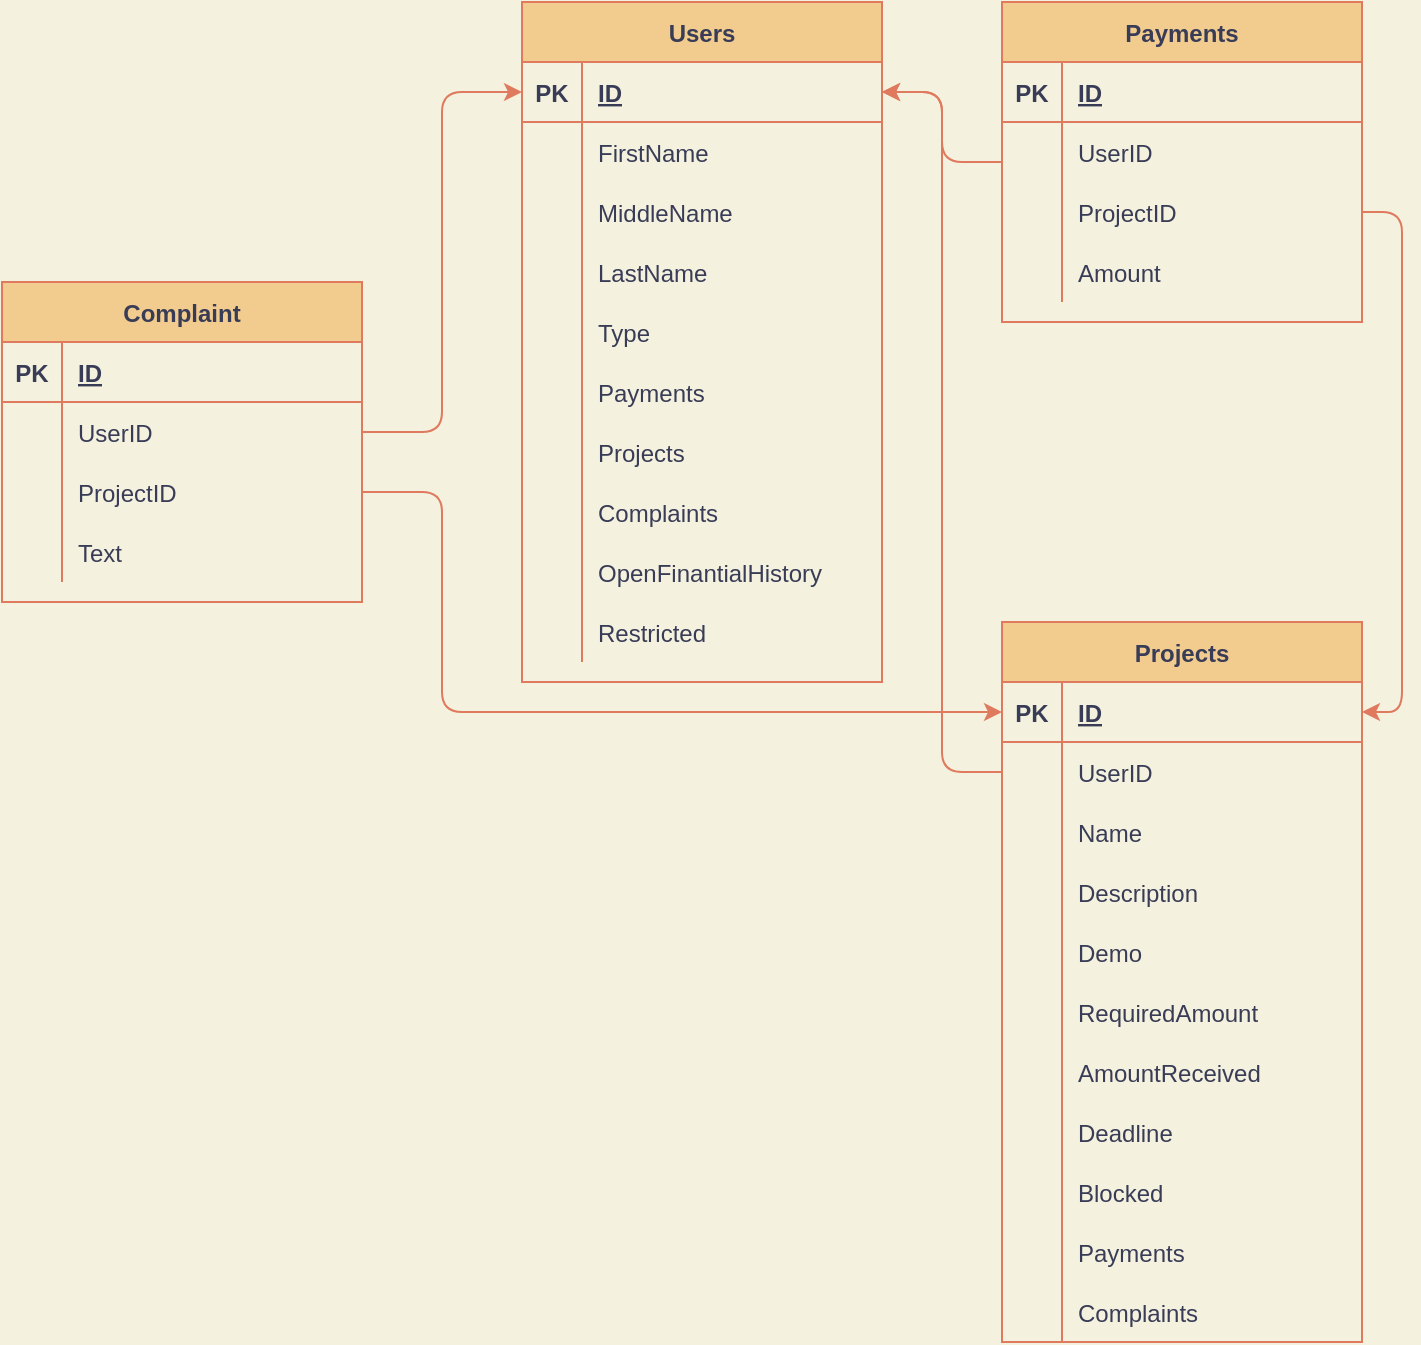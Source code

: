 <mxfile version="15.4.0" type="device"><diagram id="lL2KecHEoqLXDaEP8oUl" name="Страница 1"><mxGraphModel dx="868" dy="510" grid="1" gridSize="10" guides="1" tooltips="1" connect="1" arrows="1" fold="1" page="1" pageScale="1" pageWidth="1000" pageHeight="800" background="#F4F1DE" math="0" shadow="0"><root><mxCell id="0"/><mxCell id="1" parent="0"/><mxCell id="gk1wdXyeC8ZPCCCsD1zB-1" value="Users" style="shape=table;startSize=30;container=1;collapsible=1;childLayout=tableLayout;fixedRows=1;rowLines=0;fontStyle=1;align=center;resizeLast=1;fillColor=#F2CC8F;strokeColor=#E07A5F;fontColor=#393C56;" parent="1" vertex="1"><mxGeometry x="290" y="10" width="180" height="340" as="geometry"/></mxCell><mxCell id="gk1wdXyeC8ZPCCCsD1zB-2" value="" style="shape=partialRectangle;collapsible=0;dropTarget=0;pointerEvents=0;fillColor=none;top=0;left=0;bottom=1;right=0;points=[[0,0.5],[1,0.5]];portConstraint=eastwest;strokeColor=#E07A5F;fontColor=#393C56;" parent="gk1wdXyeC8ZPCCCsD1zB-1" vertex="1"><mxGeometry y="30" width="180" height="30" as="geometry"/></mxCell><mxCell id="gk1wdXyeC8ZPCCCsD1zB-3" value="PK" style="shape=partialRectangle;connectable=0;fillColor=none;top=0;left=0;bottom=0;right=0;fontStyle=1;overflow=hidden;strokeColor=#E07A5F;fontColor=#393C56;" parent="gk1wdXyeC8ZPCCCsD1zB-2" vertex="1"><mxGeometry width="30" height="30" as="geometry"><mxRectangle width="30" height="30" as="alternateBounds"/></mxGeometry></mxCell><mxCell id="gk1wdXyeC8ZPCCCsD1zB-4" value="ID" style="shape=partialRectangle;connectable=0;fillColor=none;top=0;left=0;bottom=0;right=0;align=left;spacingLeft=6;fontStyle=5;overflow=hidden;strokeColor=#E07A5F;fontColor=#393C56;" parent="gk1wdXyeC8ZPCCCsD1zB-2" vertex="1"><mxGeometry x="30" width="150" height="30" as="geometry"><mxRectangle width="150" height="30" as="alternateBounds"/></mxGeometry></mxCell><mxCell id="gk1wdXyeC8ZPCCCsD1zB-5" value="" style="shape=partialRectangle;collapsible=0;dropTarget=0;pointerEvents=0;fillColor=none;top=0;left=0;bottom=0;right=0;points=[[0,0.5],[1,0.5]];portConstraint=eastwest;strokeColor=#E07A5F;fontColor=#393C56;" parent="gk1wdXyeC8ZPCCCsD1zB-1" vertex="1"><mxGeometry y="60" width="180" height="30" as="geometry"/></mxCell><mxCell id="gk1wdXyeC8ZPCCCsD1zB-6" value="" style="shape=partialRectangle;connectable=0;fillColor=none;top=0;left=0;bottom=0;right=0;editable=1;overflow=hidden;strokeColor=#E07A5F;fontColor=#393C56;" parent="gk1wdXyeC8ZPCCCsD1zB-5" vertex="1"><mxGeometry width="30" height="30" as="geometry"><mxRectangle width="30" height="30" as="alternateBounds"/></mxGeometry></mxCell><mxCell id="gk1wdXyeC8ZPCCCsD1zB-7" value="FirstName" style="shape=partialRectangle;connectable=0;fillColor=none;top=0;left=0;bottom=0;right=0;align=left;spacingLeft=6;overflow=hidden;strokeColor=#E07A5F;fontColor=#393C56;" parent="gk1wdXyeC8ZPCCCsD1zB-5" vertex="1"><mxGeometry x="30" width="150" height="30" as="geometry"><mxRectangle width="150" height="30" as="alternateBounds"/></mxGeometry></mxCell><mxCell id="gk1wdXyeC8ZPCCCsD1zB-8" value="" style="shape=partialRectangle;collapsible=0;dropTarget=0;pointerEvents=0;fillColor=none;top=0;left=0;bottom=0;right=0;points=[[0,0.5],[1,0.5]];portConstraint=eastwest;strokeColor=#E07A5F;fontColor=#393C56;" parent="gk1wdXyeC8ZPCCCsD1zB-1" vertex="1"><mxGeometry y="90" width="180" height="30" as="geometry"/></mxCell><mxCell id="gk1wdXyeC8ZPCCCsD1zB-9" value="" style="shape=partialRectangle;connectable=0;fillColor=none;top=0;left=0;bottom=0;right=0;editable=1;overflow=hidden;strokeColor=#E07A5F;fontColor=#393C56;" parent="gk1wdXyeC8ZPCCCsD1zB-8" vertex="1"><mxGeometry width="30" height="30" as="geometry"><mxRectangle width="30" height="30" as="alternateBounds"/></mxGeometry></mxCell><mxCell id="gk1wdXyeC8ZPCCCsD1zB-10" value="MiddleName" style="shape=partialRectangle;connectable=0;fillColor=none;top=0;left=0;bottom=0;right=0;align=left;spacingLeft=6;overflow=hidden;strokeColor=#E07A5F;fontColor=#393C56;" parent="gk1wdXyeC8ZPCCCsD1zB-8" vertex="1"><mxGeometry x="30" width="150" height="30" as="geometry"><mxRectangle width="150" height="30" as="alternateBounds"/></mxGeometry></mxCell><mxCell id="gk1wdXyeC8ZPCCCsD1zB-11" value="" style="shape=partialRectangle;collapsible=0;dropTarget=0;pointerEvents=0;fillColor=none;top=0;left=0;bottom=0;right=0;points=[[0,0.5],[1,0.5]];portConstraint=eastwest;strokeColor=#E07A5F;fontColor=#393C56;" parent="gk1wdXyeC8ZPCCCsD1zB-1" vertex="1"><mxGeometry y="120" width="180" height="30" as="geometry"/></mxCell><mxCell id="gk1wdXyeC8ZPCCCsD1zB-12" value="" style="shape=partialRectangle;connectable=0;fillColor=none;top=0;left=0;bottom=0;right=0;editable=1;overflow=hidden;strokeColor=#E07A5F;fontColor=#393C56;" parent="gk1wdXyeC8ZPCCCsD1zB-11" vertex="1"><mxGeometry width="30" height="30" as="geometry"><mxRectangle width="30" height="30" as="alternateBounds"/></mxGeometry></mxCell><mxCell id="gk1wdXyeC8ZPCCCsD1zB-13" value="LastName" style="shape=partialRectangle;connectable=0;fillColor=none;top=0;left=0;bottom=0;right=0;align=left;spacingLeft=6;overflow=hidden;strokeColor=#E07A5F;fontColor=#393C56;" parent="gk1wdXyeC8ZPCCCsD1zB-11" vertex="1"><mxGeometry x="30" width="150" height="30" as="geometry"><mxRectangle width="150" height="30" as="alternateBounds"/></mxGeometry></mxCell><mxCell id="gk1wdXyeC8ZPCCCsD1zB-17" value="" style="shape=partialRectangle;collapsible=0;dropTarget=0;pointerEvents=0;fillColor=none;top=0;left=0;bottom=0;right=0;points=[[0,0.5],[1,0.5]];portConstraint=eastwest;strokeColor=#E07A5F;fontColor=#393C56;" parent="gk1wdXyeC8ZPCCCsD1zB-1" vertex="1"><mxGeometry y="150" width="180" height="30" as="geometry"/></mxCell><mxCell id="gk1wdXyeC8ZPCCCsD1zB-18" value="" style="shape=partialRectangle;connectable=0;fillColor=none;top=0;left=0;bottom=0;right=0;editable=1;overflow=hidden;strokeColor=#E07A5F;fontColor=#393C56;" parent="gk1wdXyeC8ZPCCCsD1zB-17" vertex="1"><mxGeometry width="30" height="30" as="geometry"><mxRectangle width="30" height="30" as="alternateBounds"/></mxGeometry></mxCell><mxCell id="gk1wdXyeC8ZPCCCsD1zB-19" value="Type" style="shape=partialRectangle;connectable=0;fillColor=none;top=0;left=0;bottom=0;right=0;align=left;spacingLeft=6;overflow=hidden;strokeColor=#E07A5F;fontColor=#393C56;" parent="gk1wdXyeC8ZPCCCsD1zB-17" vertex="1"><mxGeometry x="30" width="150" height="30" as="geometry"><mxRectangle width="150" height="30" as="alternateBounds"/></mxGeometry></mxCell><mxCell id="gk1wdXyeC8ZPCCCsD1zB-20" value="" style="shape=partialRectangle;collapsible=0;dropTarget=0;pointerEvents=0;fillColor=none;top=0;left=0;bottom=0;right=0;points=[[0,0.5],[1,0.5]];portConstraint=eastwest;strokeColor=#E07A5F;fontColor=#393C56;" parent="gk1wdXyeC8ZPCCCsD1zB-1" vertex="1"><mxGeometry y="180" width="180" height="30" as="geometry"/></mxCell><mxCell id="gk1wdXyeC8ZPCCCsD1zB-21" value="" style="shape=partialRectangle;connectable=0;fillColor=none;top=0;left=0;bottom=0;right=0;editable=1;overflow=hidden;strokeColor=#E07A5F;fontColor=#393C56;" parent="gk1wdXyeC8ZPCCCsD1zB-20" vertex="1"><mxGeometry width="30" height="30" as="geometry"><mxRectangle width="30" height="30" as="alternateBounds"/></mxGeometry></mxCell><mxCell id="gk1wdXyeC8ZPCCCsD1zB-22" value="Payments" style="shape=partialRectangle;connectable=0;fillColor=none;top=0;left=0;bottom=0;right=0;align=left;spacingLeft=6;overflow=hidden;strokeColor=#E07A5F;fontColor=#393C56;" parent="gk1wdXyeC8ZPCCCsD1zB-20" vertex="1"><mxGeometry x="30" width="150" height="30" as="geometry"><mxRectangle width="150" height="30" as="alternateBounds"/></mxGeometry></mxCell><mxCell id="gk1wdXyeC8ZPCCCsD1zB-23" value="" style="shape=partialRectangle;collapsible=0;dropTarget=0;pointerEvents=0;fillColor=none;top=0;left=0;bottom=0;right=0;points=[[0,0.5],[1,0.5]];portConstraint=eastwest;strokeColor=#E07A5F;fontColor=#393C56;" parent="gk1wdXyeC8ZPCCCsD1zB-1" vertex="1"><mxGeometry y="210" width="180" height="30" as="geometry"/></mxCell><mxCell id="gk1wdXyeC8ZPCCCsD1zB-24" value="" style="shape=partialRectangle;connectable=0;fillColor=none;top=0;left=0;bottom=0;right=0;editable=1;overflow=hidden;strokeColor=#E07A5F;fontColor=#393C56;" parent="gk1wdXyeC8ZPCCCsD1zB-23" vertex="1"><mxGeometry width="30" height="30" as="geometry"><mxRectangle width="30" height="30" as="alternateBounds"/></mxGeometry></mxCell><mxCell id="gk1wdXyeC8ZPCCCsD1zB-25" value="Projects" style="shape=partialRectangle;connectable=0;fillColor=none;top=0;left=0;bottom=0;right=0;align=left;spacingLeft=6;overflow=hidden;strokeColor=#E07A5F;fontColor=#393C56;" parent="gk1wdXyeC8ZPCCCsD1zB-23" vertex="1"><mxGeometry x="30" width="150" height="30" as="geometry"><mxRectangle width="150" height="30" as="alternateBounds"/></mxGeometry></mxCell><mxCell id="OUejm_RmadkvLGZbNN4_-1" value="" style="shape=partialRectangle;collapsible=0;dropTarget=0;pointerEvents=0;fillColor=none;top=0;left=0;bottom=0;right=0;points=[[0,0.5],[1,0.5]];portConstraint=eastwest;strokeColor=#E07A5F;fontColor=#393C56;" vertex="1" parent="gk1wdXyeC8ZPCCCsD1zB-1"><mxGeometry y="240" width="180" height="30" as="geometry"/></mxCell><mxCell id="OUejm_RmadkvLGZbNN4_-2" value="" style="shape=partialRectangle;connectable=0;fillColor=none;top=0;left=0;bottom=0;right=0;editable=1;overflow=hidden;strokeColor=#E07A5F;fontColor=#393C56;" vertex="1" parent="OUejm_RmadkvLGZbNN4_-1"><mxGeometry width="30" height="30" as="geometry"><mxRectangle width="30" height="30" as="alternateBounds"/></mxGeometry></mxCell><mxCell id="OUejm_RmadkvLGZbNN4_-3" value="Complaints" style="shape=partialRectangle;connectable=0;fillColor=none;top=0;left=0;bottom=0;right=0;align=left;spacingLeft=6;overflow=hidden;strokeColor=#E07A5F;fontColor=#393C56;" vertex="1" parent="OUejm_RmadkvLGZbNN4_-1"><mxGeometry x="30" width="150" height="30" as="geometry"><mxRectangle width="150" height="30" as="alternateBounds"/></mxGeometry></mxCell><mxCell id="gk1wdXyeC8ZPCCCsD1zB-26" value="" style="shape=partialRectangle;collapsible=0;dropTarget=0;pointerEvents=0;fillColor=none;top=0;left=0;bottom=0;right=0;points=[[0,0.5],[1,0.5]];portConstraint=eastwest;strokeColor=#E07A5F;fontColor=#393C56;" parent="gk1wdXyeC8ZPCCCsD1zB-1" vertex="1"><mxGeometry y="270" width="180" height="30" as="geometry"/></mxCell><mxCell id="gk1wdXyeC8ZPCCCsD1zB-27" value="" style="shape=partialRectangle;connectable=0;fillColor=none;top=0;left=0;bottom=0;right=0;editable=1;overflow=hidden;strokeColor=#E07A5F;fontColor=#393C56;" parent="gk1wdXyeC8ZPCCCsD1zB-26" vertex="1"><mxGeometry width="30" height="30" as="geometry"><mxRectangle width="30" height="30" as="alternateBounds"/></mxGeometry></mxCell><mxCell id="gk1wdXyeC8ZPCCCsD1zB-28" value="OpenFinantialHistory" style="shape=partialRectangle;connectable=0;fillColor=none;top=0;left=0;bottom=0;right=0;align=left;spacingLeft=6;overflow=hidden;strokeColor=#E07A5F;fontColor=#393C56;" parent="gk1wdXyeC8ZPCCCsD1zB-26" vertex="1"><mxGeometry x="30" width="150" height="30" as="geometry"><mxRectangle width="150" height="30" as="alternateBounds"/></mxGeometry></mxCell><mxCell id="gk1wdXyeC8ZPCCCsD1zB-134" value="" style="shape=partialRectangle;collapsible=0;dropTarget=0;pointerEvents=0;fillColor=none;top=0;left=0;bottom=0;right=0;points=[[0,0.5],[1,0.5]];portConstraint=eastwest;strokeColor=#E07A5F;fontColor=#393C56;" parent="gk1wdXyeC8ZPCCCsD1zB-1" vertex="1"><mxGeometry y="300" width="180" height="30" as="geometry"/></mxCell><mxCell id="gk1wdXyeC8ZPCCCsD1zB-135" value="" style="shape=partialRectangle;connectable=0;fillColor=none;top=0;left=0;bottom=0;right=0;editable=1;overflow=hidden;strokeColor=#E07A5F;fontColor=#393C56;" parent="gk1wdXyeC8ZPCCCsD1zB-134" vertex="1"><mxGeometry width="30" height="30" as="geometry"><mxRectangle width="30" height="30" as="alternateBounds"/></mxGeometry></mxCell><mxCell id="gk1wdXyeC8ZPCCCsD1zB-136" value="Restricted" style="shape=partialRectangle;connectable=0;fillColor=none;top=0;left=0;bottom=0;right=0;align=left;spacingLeft=6;overflow=hidden;strokeColor=#E07A5F;fontColor=#393C56;" parent="gk1wdXyeC8ZPCCCsD1zB-134" vertex="1"><mxGeometry x="30" width="150" height="30" as="geometry"><mxRectangle width="150" height="30" as="alternateBounds"/></mxGeometry></mxCell><mxCell id="gk1wdXyeC8ZPCCCsD1zB-164" style="edgeStyle=orthogonalEdgeStyle;curved=0;rounded=1;sketch=0;orthogonalLoop=1;jettySize=auto;html=1;entryX=1;entryY=0.5;entryDx=0;entryDy=0;fontColor=#393C56;strokeColor=#E07A5F;labelBackgroundColor=#F4F1DE;" parent="1" source="gk1wdXyeC8ZPCCCsD1zB-29" target="gk1wdXyeC8ZPCCCsD1zB-2" edge="1"><mxGeometry relative="1" as="geometry"/></mxCell><mxCell id="gk1wdXyeC8ZPCCCsD1zB-29" value="Payments" style="shape=table;startSize=30;container=1;collapsible=1;childLayout=tableLayout;fixedRows=1;rowLines=0;fontStyle=1;align=center;resizeLast=1;fillColor=#F2CC8F;strokeColor=#E07A5F;fontColor=#393C56;" parent="1" vertex="1"><mxGeometry x="530" y="10" width="180" height="160" as="geometry"/></mxCell><mxCell id="gk1wdXyeC8ZPCCCsD1zB-30" value="" style="shape=partialRectangle;collapsible=0;dropTarget=0;pointerEvents=0;fillColor=none;top=0;left=0;bottom=1;right=0;points=[[0,0.5],[1,0.5]];portConstraint=eastwest;strokeColor=#E07A5F;fontColor=#393C56;" parent="gk1wdXyeC8ZPCCCsD1zB-29" vertex="1"><mxGeometry y="30" width="180" height="30" as="geometry"/></mxCell><mxCell id="gk1wdXyeC8ZPCCCsD1zB-31" value="PK" style="shape=partialRectangle;connectable=0;fillColor=none;top=0;left=0;bottom=0;right=0;fontStyle=1;overflow=hidden;strokeColor=#E07A5F;fontColor=#393C56;" parent="gk1wdXyeC8ZPCCCsD1zB-30" vertex="1"><mxGeometry width="30" height="30" as="geometry"><mxRectangle width="30" height="30" as="alternateBounds"/></mxGeometry></mxCell><mxCell id="gk1wdXyeC8ZPCCCsD1zB-32" value="ID" style="shape=partialRectangle;connectable=0;fillColor=none;top=0;left=0;bottom=0;right=0;align=left;spacingLeft=6;fontStyle=5;overflow=hidden;strokeColor=#E07A5F;fontColor=#393C56;" parent="gk1wdXyeC8ZPCCCsD1zB-30" vertex="1"><mxGeometry x="30" width="150" height="30" as="geometry"><mxRectangle width="150" height="30" as="alternateBounds"/></mxGeometry></mxCell><mxCell id="gk1wdXyeC8ZPCCCsD1zB-33" value="" style="shape=partialRectangle;collapsible=0;dropTarget=0;pointerEvents=0;fillColor=none;top=0;left=0;bottom=0;right=0;points=[[0,0.5],[1,0.5]];portConstraint=eastwest;strokeColor=#E07A5F;fontColor=#393C56;" parent="gk1wdXyeC8ZPCCCsD1zB-29" vertex="1"><mxGeometry y="60" width="180" height="30" as="geometry"/></mxCell><mxCell id="gk1wdXyeC8ZPCCCsD1zB-34" value="" style="shape=partialRectangle;connectable=0;fillColor=none;top=0;left=0;bottom=0;right=0;editable=1;overflow=hidden;strokeColor=#E07A5F;fontColor=#393C56;" parent="gk1wdXyeC8ZPCCCsD1zB-33" vertex="1"><mxGeometry width="30" height="30" as="geometry"><mxRectangle width="30" height="30" as="alternateBounds"/></mxGeometry></mxCell><mxCell id="gk1wdXyeC8ZPCCCsD1zB-35" value="UserID" style="shape=partialRectangle;connectable=0;fillColor=none;top=0;left=0;bottom=0;right=0;align=left;spacingLeft=6;overflow=hidden;strokeColor=#E07A5F;fontColor=#393C56;" parent="gk1wdXyeC8ZPCCCsD1zB-33" vertex="1"><mxGeometry x="30" width="150" height="30" as="geometry"><mxRectangle width="150" height="30" as="alternateBounds"/></mxGeometry></mxCell><mxCell id="gk1wdXyeC8ZPCCCsD1zB-36" value="" style="shape=partialRectangle;collapsible=0;dropTarget=0;pointerEvents=0;fillColor=none;top=0;left=0;bottom=0;right=0;points=[[0,0.5],[1,0.5]];portConstraint=eastwest;strokeColor=#E07A5F;fontColor=#393C56;" parent="gk1wdXyeC8ZPCCCsD1zB-29" vertex="1"><mxGeometry y="90" width="180" height="30" as="geometry"/></mxCell><mxCell id="gk1wdXyeC8ZPCCCsD1zB-37" value="" style="shape=partialRectangle;connectable=0;fillColor=none;top=0;left=0;bottom=0;right=0;editable=1;overflow=hidden;strokeColor=#E07A5F;fontColor=#393C56;" parent="gk1wdXyeC8ZPCCCsD1zB-36" vertex="1"><mxGeometry width="30" height="30" as="geometry"><mxRectangle width="30" height="30" as="alternateBounds"/></mxGeometry></mxCell><mxCell id="gk1wdXyeC8ZPCCCsD1zB-38" value="ProjectID" style="shape=partialRectangle;connectable=0;fillColor=none;top=0;left=0;bottom=0;right=0;align=left;spacingLeft=6;overflow=hidden;strokeColor=#E07A5F;fontColor=#393C56;" parent="gk1wdXyeC8ZPCCCsD1zB-36" vertex="1"><mxGeometry x="30" width="150" height="30" as="geometry"><mxRectangle width="150" height="30" as="alternateBounds"/></mxGeometry></mxCell><mxCell id="gk1wdXyeC8ZPCCCsD1zB-39" value="" style="shape=partialRectangle;collapsible=0;dropTarget=0;pointerEvents=0;fillColor=none;top=0;left=0;bottom=0;right=0;points=[[0,0.5],[1,0.5]];portConstraint=eastwest;strokeColor=#E07A5F;fontColor=#393C56;" parent="gk1wdXyeC8ZPCCCsD1zB-29" vertex="1"><mxGeometry y="120" width="180" height="30" as="geometry"/></mxCell><mxCell id="gk1wdXyeC8ZPCCCsD1zB-40" value="" style="shape=partialRectangle;connectable=0;fillColor=none;top=0;left=0;bottom=0;right=0;editable=1;overflow=hidden;strokeColor=#E07A5F;fontColor=#393C56;" parent="gk1wdXyeC8ZPCCCsD1zB-39" vertex="1"><mxGeometry width="30" height="30" as="geometry"><mxRectangle width="30" height="30" as="alternateBounds"/></mxGeometry></mxCell><mxCell id="gk1wdXyeC8ZPCCCsD1zB-41" value="Amount" style="shape=partialRectangle;connectable=0;fillColor=none;top=0;left=0;bottom=0;right=0;align=left;spacingLeft=6;overflow=hidden;strokeColor=#E07A5F;fontColor=#393C56;" parent="gk1wdXyeC8ZPCCCsD1zB-39" vertex="1"><mxGeometry x="30" width="150" height="30" as="geometry"><mxRectangle width="150" height="30" as="alternateBounds"/></mxGeometry></mxCell><mxCell id="gk1wdXyeC8ZPCCCsD1zB-44" value="Projects" style="shape=table;startSize=30;container=1;collapsible=1;childLayout=tableLayout;fixedRows=1;rowLines=0;fontStyle=1;align=center;resizeLast=1;fillColor=#F2CC8F;strokeColor=#E07A5F;fontColor=#393C56;" parent="1" vertex="1"><mxGeometry x="530" y="320" width="180" height="360" as="geometry"/></mxCell><mxCell id="gk1wdXyeC8ZPCCCsD1zB-45" value="" style="shape=partialRectangle;collapsible=0;dropTarget=0;pointerEvents=0;fillColor=none;top=0;left=0;bottom=1;right=0;points=[[0,0.5],[1,0.5]];portConstraint=eastwest;strokeColor=#E07A5F;fontColor=#393C56;" parent="gk1wdXyeC8ZPCCCsD1zB-44" vertex="1"><mxGeometry y="30" width="180" height="30" as="geometry"/></mxCell><mxCell id="gk1wdXyeC8ZPCCCsD1zB-46" value="PK" style="shape=partialRectangle;connectable=0;fillColor=none;top=0;left=0;bottom=0;right=0;fontStyle=1;overflow=hidden;strokeColor=#E07A5F;fontColor=#393C56;" parent="gk1wdXyeC8ZPCCCsD1zB-45" vertex="1"><mxGeometry width="30" height="30" as="geometry"><mxRectangle width="30" height="30" as="alternateBounds"/></mxGeometry></mxCell><mxCell id="gk1wdXyeC8ZPCCCsD1zB-47" value="ID" style="shape=partialRectangle;connectable=0;fillColor=none;top=0;left=0;bottom=0;right=0;align=left;spacingLeft=6;fontStyle=5;overflow=hidden;strokeColor=#E07A5F;fontColor=#393C56;" parent="gk1wdXyeC8ZPCCCsD1zB-45" vertex="1"><mxGeometry x="30" width="150" height="30" as="geometry"><mxRectangle width="150" height="30" as="alternateBounds"/></mxGeometry></mxCell><mxCell id="gk1wdXyeC8ZPCCCsD1zB-105" value="" style="shape=partialRectangle;collapsible=0;dropTarget=0;pointerEvents=0;fillColor=none;top=0;left=0;bottom=0;right=0;points=[[0,0.5],[1,0.5]];portConstraint=eastwest;strokeColor=#E07A5F;fontColor=#393C56;" parent="gk1wdXyeC8ZPCCCsD1zB-44" vertex="1"><mxGeometry y="60" width="180" height="30" as="geometry"/></mxCell><mxCell id="gk1wdXyeC8ZPCCCsD1zB-106" value="" style="shape=partialRectangle;connectable=0;fillColor=none;top=0;left=0;bottom=0;right=0;editable=1;overflow=hidden;strokeColor=#E07A5F;fontColor=#393C56;" parent="gk1wdXyeC8ZPCCCsD1zB-105" vertex="1"><mxGeometry width="30" height="30" as="geometry"><mxRectangle width="30" height="30" as="alternateBounds"/></mxGeometry></mxCell><mxCell id="gk1wdXyeC8ZPCCCsD1zB-107" value="UserID" style="shape=partialRectangle;connectable=0;fillColor=none;top=0;left=0;bottom=0;right=0;align=left;spacingLeft=6;overflow=hidden;strokeColor=#E07A5F;fontColor=#393C56;" parent="gk1wdXyeC8ZPCCCsD1zB-105" vertex="1"><mxGeometry x="30" width="150" height="30" as="geometry"><mxRectangle width="150" height="30" as="alternateBounds"/></mxGeometry></mxCell><mxCell id="gk1wdXyeC8ZPCCCsD1zB-48" value="" style="shape=partialRectangle;collapsible=0;dropTarget=0;pointerEvents=0;fillColor=none;top=0;left=0;bottom=0;right=0;points=[[0,0.5],[1,0.5]];portConstraint=eastwest;strokeColor=#E07A5F;fontColor=#393C56;" parent="gk1wdXyeC8ZPCCCsD1zB-44" vertex="1"><mxGeometry y="90" width="180" height="30" as="geometry"/></mxCell><mxCell id="gk1wdXyeC8ZPCCCsD1zB-49" value="" style="shape=partialRectangle;connectable=0;fillColor=none;top=0;left=0;bottom=0;right=0;editable=1;overflow=hidden;strokeColor=#E07A5F;fontColor=#393C56;" parent="gk1wdXyeC8ZPCCCsD1zB-48" vertex="1"><mxGeometry width="30" height="30" as="geometry"><mxRectangle width="30" height="30" as="alternateBounds"/></mxGeometry></mxCell><mxCell id="gk1wdXyeC8ZPCCCsD1zB-50" value="Name    " style="shape=partialRectangle;connectable=0;fillColor=none;top=0;left=0;bottom=0;right=0;align=left;spacingLeft=6;overflow=hidden;strokeColor=#E07A5F;fontColor=#393C56;" parent="gk1wdXyeC8ZPCCCsD1zB-48" vertex="1"><mxGeometry x="30" width="150" height="30" as="geometry"><mxRectangle width="150" height="30" as="alternateBounds"/></mxGeometry></mxCell><mxCell id="gk1wdXyeC8ZPCCCsD1zB-51" value="" style="shape=partialRectangle;collapsible=0;dropTarget=0;pointerEvents=0;fillColor=none;top=0;left=0;bottom=0;right=0;points=[[0,0.5],[1,0.5]];portConstraint=eastwest;strokeColor=#E07A5F;fontColor=#393C56;" parent="gk1wdXyeC8ZPCCCsD1zB-44" vertex="1"><mxGeometry y="120" width="180" height="30" as="geometry"/></mxCell><mxCell id="gk1wdXyeC8ZPCCCsD1zB-52" value="" style="shape=partialRectangle;connectable=0;fillColor=none;top=0;left=0;bottom=0;right=0;editable=1;overflow=hidden;strokeColor=#E07A5F;fontColor=#393C56;" parent="gk1wdXyeC8ZPCCCsD1zB-51" vertex="1"><mxGeometry width="30" height="30" as="geometry"><mxRectangle width="30" height="30" as="alternateBounds"/></mxGeometry></mxCell><mxCell id="gk1wdXyeC8ZPCCCsD1zB-53" value="Description" style="shape=partialRectangle;connectable=0;fillColor=none;top=0;left=0;bottom=0;right=0;align=left;spacingLeft=6;overflow=hidden;strokeColor=#E07A5F;fontColor=#393C56;" parent="gk1wdXyeC8ZPCCCsD1zB-51" vertex="1"><mxGeometry x="30" width="150" height="30" as="geometry"><mxRectangle width="150" height="30" as="alternateBounds"/></mxGeometry></mxCell><mxCell id="gk1wdXyeC8ZPCCCsD1zB-54" value="" style="shape=partialRectangle;collapsible=0;dropTarget=0;pointerEvents=0;fillColor=none;top=0;left=0;bottom=0;right=0;points=[[0,0.5],[1,0.5]];portConstraint=eastwest;strokeColor=#E07A5F;fontColor=#393C56;" parent="gk1wdXyeC8ZPCCCsD1zB-44" vertex="1"><mxGeometry y="150" width="180" height="30" as="geometry"/></mxCell><mxCell id="gk1wdXyeC8ZPCCCsD1zB-55" value="" style="shape=partialRectangle;connectable=0;fillColor=none;top=0;left=0;bottom=0;right=0;editable=1;overflow=hidden;strokeColor=#E07A5F;fontColor=#393C56;" parent="gk1wdXyeC8ZPCCCsD1zB-54" vertex="1"><mxGeometry width="30" height="30" as="geometry"><mxRectangle width="30" height="30" as="alternateBounds"/></mxGeometry></mxCell><mxCell id="gk1wdXyeC8ZPCCCsD1zB-56" value="Demo" style="shape=partialRectangle;connectable=0;fillColor=none;top=0;left=0;bottom=0;right=0;align=left;spacingLeft=6;overflow=hidden;strokeColor=#E07A5F;fontColor=#393C56;" parent="gk1wdXyeC8ZPCCCsD1zB-54" vertex="1"><mxGeometry x="30" width="150" height="30" as="geometry"><mxRectangle width="150" height="30" as="alternateBounds"/></mxGeometry></mxCell><mxCell id="gk1wdXyeC8ZPCCCsD1zB-57" value="" style="shape=partialRectangle;collapsible=0;dropTarget=0;pointerEvents=0;fillColor=none;top=0;left=0;bottom=0;right=0;points=[[0,0.5],[1,0.5]];portConstraint=eastwest;strokeColor=#E07A5F;fontColor=#393C56;" parent="gk1wdXyeC8ZPCCCsD1zB-44" vertex="1"><mxGeometry y="180" width="180" height="30" as="geometry"/></mxCell><mxCell id="gk1wdXyeC8ZPCCCsD1zB-58" value="" style="shape=partialRectangle;connectable=0;fillColor=none;top=0;left=0;bottom=0;right=0;editable=1;overflow=hidden;strokeColor=#E07A5F;fontColor=#393C56;" parent="gk1wdXyeC8ZPCCCsD1zB-57" vertex="1"><mxGeometry width="30" height="30" as="geometry"><mxRectangle width="30" height="30" as="alternateBounds"/></mxGeometry></mxCell><mxCell id="gk1wdXyeC8ZPCCCsD1zB-59" value="RequiredAmount" style="shape=partialRectangle;connectable=0;fillColor=none;top=0;left=0;bottom=0;right=0;align=left;spacingLeft=6;overflow=hidden;strokeColor=#E07A5F;fontColor=#393C56;" parent="gk1wdXyeC8ZPCCCsD1zB-57" vertex="1"><mxGeometry x="30" width="150" height="30" as="geometry"><mxRectangle width="150" height="30" as="alternateBounds"/></mxGeometry></mxCell><mxCell id="gk1wdXyeC8ZPCCCsD1zB-131" value="" style="shape=partialRectangle;collapsible=0;dropTarget=0;pointerEvents=0;fillColor=none;top=0;left=0;bottom=0;right=0;points=[[0,0.5],[1,0.5]];portConstraint=eastwest;strokeColor=#E07A5F;fontColor=#393C56;" parent="gk1wdXyeC8ZPCCCsD1zB-44" vertex="1"><mxGeometry y="210" width="180" height="30" as="geometry"/></mxCell><mxCell id="gk1wdXyeC8ZPCCCsD1zB-132" value="" style="shape=partialRectangle;connectable=0;fillColor=none;top=0;left=0;bottom=0;right=0;editable=1;overflow=hidden;strokeColor=#E07A5F;fontColor=#393C56;" parent="gk1wdXyeC8ZPCCCsD1zB-131" vertex="1"><mxGeometry width="30" height="30" as="geometry"><mxRectangle width="30" height="30" as="alternateBounds"/></mxGeometry></mxCell><mxCell id="gk1wdXyeC8ZPCCCsD1zB-133" value="AmountReceived" style="shape=partialRectangle;connectable=0;top=0;left=0;bottom=0;right=0;align=left;spacingLeft=6;overflow=hidden;opacity=0;fillColor=#F2CC8F;strokeColor=#E07A5F;fontColor=#393C56;" parent="gk1wdXyeC8ZPCCCsD1zB-131" vertex="1"><mxGeometry x="30" width="150" height="30" as="geometry"><mxRectangle width="150" height="30" as="alternateBounds"/></mxGeometry></mxCell><mxCell id="gk1wdXyeC8ZPCCCsD1zB-60" value="" style="shape=partialRectangle;collapsible=0;dropTarget=0;pointerEvents=0;fillColor=none;top=0;left=0;bottom=0;right=0;points=[[0,0.5],[1,0.5]];portConstraint=eastwest;strokeColor=#E07A5F;fontColor=#393C56;" parent="gk1wdXyeC8ZPCCCsD1zB-44" vertex="1"><mxGeometry y="240" width="180" height="30" as="geometry"/></mxCell><mxCell id="gk1wdXyeC8ZPCCCsD1zB-61" value="" style="shape=partialRectangle;connectable=0;fillColor=none;top=0;left=0;bottom=0;right=0;editable=1;overflow=hidden;strokeColor=#E07A5F;fontColor=#393C56;" parent="gk1wdXyeC8ZPCCCsD1zB-60" vertex="1"><mxGeometry width="30" height="30" as="geometry"><mxRectangle width="30" height="30" as="alternateBounds"/></mxGeometry></mxCell><mxCell id="gk1wdXyeC8ZPCCCsD1zB-62" value="Deadline" style="shape=partialRectangle;connectable=0;fillColor=none;top=0;left=0;bottom=0;right=0;align=left;spacingLeft=6;overflow=hidden;strokeColor=#E07A5F;fontColor=#393C56;" parent="gk1wdXyeC8ZPCCCsD1zB-60" vertex="1"><mxGeometry x="30" width="150" height="30" as="geometry"><mxRectangle width="150" height="30" as="alternateBounds"/></mxGeometry></mxCell><mxCell id="gk1wdXyeC8ZPCCCsD1zB-137" value="" style="shape=partialRectangle;collapsible=0;dropTarget=0;pointerEvents=0;fillColor=none;top=0;left=0;bottom=0;right=0;points=[[0,0.5],[1,0.5]];portConstraint=eastwest;strokeColor=#E07A5F;fontColor=#393C56;" parent="gk1wdXyeC8ZPCCCsD1zB-44" vertex="1"><mxGeometry y="270" width="180" height="30" as="geometry"/></mxCell><mxCell id="gk1wdXyeC8ZPCCCsD1zB-138" value="" style="shape=partialRectangle;connectable=0;fillColor=none;top=0;left=0;bottom=0;right=0;editable=1;overflow=hidden;strokeColor=#E07A5F;fontColor=#393C56;" parent="gk1wdXyeC8ZPCCCsD1zB-137" vertex="1"><mxGeometry width="30" height="30" as="geometry"><mxRectangle width="30" height="30" as="alternateBounds"/></mxGeometry></mxCell><mxCell id="gk1wdXyeC8ZPCCCsD1zB-139" value="Blocked" style="shape=partialRectangle;connectable=0;fillColor=none;top=0;left=0;bottom=0;right=0;align=left;spacingLeft=6;overflow=hidden;strokeColor=#E07A5F;fontColor=#393C56;" parent="gk1wdXyeC8ZPCCCsD1zB-137" vertex="1"><mxGeometry x="30" width="150" height="30" as="geometry"><mxRectangle width="150" height="30" as="alternateBounds"/></mxGeometry></mxCell><mxCell id="gk1wdXyeC8ZPCCCsD1zB-167" value="" style="shape=partialRectangle;collapsible=0;dropTarget=0;pointerEvents=0;fillColor=none;top=0;left=0;bottom=0;right=0;points=[[0,0.5],[1,0.5]];portConstraint=eastwest;strokeColor=#E07A5F;fontColor=#393C56;" parent="gk1wdXyeC8ZPCCCsD1zB-44" vertex="1"><mxGeometry y="300" width="180" height="30" as="geometry"/></mxCell><mxCell id="gk1wdXyeC8ZPCCCsD1zB-168" value="" style="shape=partialRectangle;connectable=0;fillColor=none;top=0;left=0;bottom=0;right=0;editable=1;overflow=hidden;strokeColor=#E07A5F;fontColor=#393C56;" parent="gk1wdXyeC8ZPCCCsD1zB-167" vertex="1"><mxGeometry width="30" height="30" as="geometry"><mxRectangle width="30" height="30" as="alternateBounds"/></mxGeometry></mxCell><mxCell id="gk1wdXyeC8ZPCCCsD1zB-169" value="Payments" style="shape=partialRectangle;connectable=0;top=0;left=0;bottom=0;right=0;align=left;spacingLeft=6;overflow=hidden;opacity=0;fillColor=#F2CC8F;strokeColor=#E07A5F;fontColor=#393C56;" parent="gk1wdXyeC8ZPCCCsD1zB-167" vertex="1"><mxGeometry x="30" width="150" height="30" as="geometry"><mxRectangle width="150" height="30" as="alternateBounds"/></mxGeometry></mxCell><mxCell id="gk1wdXyeC8ZPCCCsD1zB-170" value="" style="shape=partialRectangle;collapsible=0;dropTarget=0;pointerEvents=0;fillColor=none;top=0;left=0;bottom=0;right=0;points=[[0,0.5],[1,0.5]];portConstraint=eastwest;strokeColor=#E07A5F;fontColor=#393C56;" parent="gk1wdXyeC8ZPCCCsD1zB-44" vertex="1"><mxGeometry y="330" width="180" height="30" as="geometry"/></mxCell><mxCell id="gk1wdXyeC8ZPCCCsD1zB-171" value="" style="shape=partialRectangle;connectable=0;fillColor=none;top=0;left=0;bottom=0;right=0;editable=1;overflow=hidden;strokeColor=#E07A5F;fontColor=#393C56;" parent="gk1wdXyeC8ZPCCCsD1zB-170" vertex="1"><mxGeometry width="30" height="30" as="geometry"><mxRectangle width="30" height="30" as="alternateBounds"/></mxGeometry></mxCell><mxCell id="gk1wdXyeC8ZPCCCsD1zB-172" value="Complaints" style="shape=partialRectangle;connectable=0;top=0;left=0;bottom=0;right=0;align=left;spacingLeft=6;overflow=hidden;opacity=0;fillColor=#F2CC8F;strokeColor=#E07A5F;fontColor=#393C56;" parent="gk1wdXyeC8ZPCCCsD1zB-170" vertex="1"><mxGeometry x="30" width="150" height="30" as="geometry"><mxRectangle width="150" height="30" as="alternateBounds"/></mxGeometry></mxCell><mxCell id="gk1wdXyeC8ZPCCCsD1zB-146" value="Complaint" style="shape=table;startSize=30;container=1;collapsible=1;childLayout=tableLayout;fixedRows=1;rowLines=0;fontStyle=1;align=center;resizeLast=1;rounded=0;sketch=0;fontColor=#393C56;strokeColor=#E07A5F;fillColor=#F2CC8F;" parent="1" vertex="1"><mxGeometry x="30" y="150" width="180" height="160" as="geometry"/></mxCell><mxCell id="gk1wdXyeC8ZPCCCsD1zB-147" value="" style="shape=partialRectangle;collapsible=0;dropTarget=0;pointerEvents=0;fillColor=none;top=0;left=0;bottom=1;right=0;points=[[0,0.5],[1,0.5]];portConstraint=eastwest;rounded=0;sketch=0;fontColor=#393C56;strokeColor=#E07A5F;" parent="gk1wdXyeC8ZPCCCsD1zB-146" vertex="1"><mxGeometry y="30" width="180" height="30" as="geometry"/></mxCell><mxCell id="gk1wdXyeC8ZPCCCsD1zB-148" value="PK" style="shape=partialRectangle;connectable=0;fillColor=none;top=0;left=0;bottom=0;right=0;fontStyle=1;overflow=hidden;rounded=0;sketch=0;fontColor=#393C56;strokeColor=#E07A5F;" parent="gk1wdXyeC8ZPCCCsD1zB-147" vertex="1"><mxGeometry width="30" height="30" as="geometry"><mxRectangle width="30" height="30" as="alternateBounds"/></mxGeometry></mxCell><mxCell id="gk1wdXyeC8ZPCCCsD1zB-149" value="ID" style="shape=partialRectangle;connectable=0;fillColor=none;top=0;left=0;bottom=0;right=0;align=left;spacingLeft=6;fontStyle=5;overflow=hidden;rounded=0;sketch=0;fontColor=#393C56;strokeColor=#E07A5F;" parent="gk1wdXyeC8ZPCCCsD1zB-147" vertex="1"><mxGeometry x="30" width="150" height="30" as="geometry"><mxRectangle width="150" height="30" as="alternateBounds"/></mxGeometry></mxCell><mxCell id="gk1wdXyeC8ZPCCCsD1zB-150" value="" style="shape=partialRectangle;collapsible=0;dropTarget=0;pointerEvents=0;fillColor=none;top=0;left=0;bottom=0;right=0;points=[[0,0.5],[1,0.5]];portConstraint=eastwest;rounded=0;sketch=0;fontColor=#393C56;strokeColor=#E07A5F;" parent="gk1wdXyeC8ZPCCCsD1zB-146" vertex="1"><mxGeometry y="60" width="180" height="30" as="geometry"/></mxCell><mxCell id="gk1wdXyeC8ZPCCCsD1zB-151" value="" style="shape=partialRectangle;connectable=0;fillColor=none;top=0;left=0;bottom=0;right=0;editable=1;overflow=hidden;rounded=0;sketch=0;fontColor=#393C56;strokeColor=#E07A5F;" parent="gk1wdXyeC8ZPCCCsD1zB-150" vertex="1"><mxGeometry width="30" height="30" as="geometry"><mxRectangle width="30" height="30" as="alternateBounds"/></mxGeometry></mxCell><mxCell id="gk1wdXyeC8ZPCCCsD1zB-152" value="UserID" style="shape=partialRectangle;connectable=0;fillColor=none;top=0;left=0;bottom=0;right=0;align=left;spacingLeft=6;overflow=hidden;rounded=0;sketch=0;fontColor=#393C56;strokeColor=#E07A5F;" parent="gk1wdXyeC8ZPCCCsD1zB-150" vertex="1"><mxGeometry x="30" width="150" height="30" as="geometry"><mxRectangle width="150" height="30" as="alternateBounds"/></mxGeometry></mxCell><mxCell id="gk1wdXyeC8ZPCCCsD1zB-153" value="" style="shape=partialRectangle;collapsible=0;dropTarget=0;pointerEvents=0;fillColor=none;top=0;left=0;bottom=0;right=0;points=[[0,0.5],[1,0.5]];portConstraint=eastwest;rounded=0;sketch=0;fontColor=#393C56;strokeColor=#E07A5F;" parent="gk1wdXyeC8ZPCCCsD1zB-146" vertex="1"><mxGeometry y="90" width="180" height="30" as="geometry"/></mxCell><mxCell id="gk1wdXyeC8ZPCCCsD1zB-154" value="" style="shape=partialRectangle;connectable=0;fillColor=none;top=0;left=0;bottom=0;right=0;editable=1;overflow=hidden;rounded=0;sketch=0;fontColor=#393C56;strokeColor=#E07A5F;" parent="gk1wdXyeC8ZPCCCsD1zB-153" vertex="1"><mxGeometry width="30" height="30" as="geometry"><mxRectangle width="30" height="30" as="alternateBounds"/></mxGeometry></mxCell><mxCell id="gk1wdXyeC8ZPCCCsD1zB-155" value="ProjectID" style="shape=partialRectangle;connectable=0;fillColor=none;top=0;left=0;bottom=0;right=0;align=left;spacingLeft=6;overflow=hidden;rounded=0;sketch=0;fontColor=#393C56;strokeColor=#E07A5F;" parent="gk1wdXyeC8ZPCCCsD1zB-153" vertex="1"><mxGeometry x="30" width="150" height="30" as="geometry"><mxRectangle width="150" height="30" as="alternateBounds"/></mxGeometry></mxCell><mxCell id="gk1wdXyeC8ZPCCCsD1zB-156" value="" style="shape=partialRectangle;collapsible=0;dropTarget=0;pointerEvents=0;fillColor=none;top=0;left=0;bottom=0;right=0;points=[[0,0.5],[1,0.5]];portConstraint=eastwest;rounded=0;sketch=0;fontColor=#393C56;strokeColor=#E07A5F;" parent="gk1wdXyeC8ZPCCCsD1zB-146" vertex="1"><mxGeometry y="120" width="180" height="30" as="geometry"/></mxCell><mxCell id="gk1wdXyeC8ZPCCCsD1zB-157" value="" style="shape=partialRectangle;connectable=0;fillColor=none;top=0;left=0;bottom=0;right=0;editable=1;overflow=hidden;rounded=0;sketch=0;fontColor=#393C56;strokeColor=#E07A5F;" parent="gk1wdXyeC8ZPCCCsD1zB-156" vertex="1"><mxGeometry width="30" height="30" as="geometry"><mxRectangle width="30" height="30" as="alternateBounds"/></mxGeometry></mxCell><mxCell id="gk1wdXyeC8ZPCCCsD1zB-158" value="Text" style="shape=partialRectangle;connectable=0;fillColor=none;top=0;left=0;bottom=0;right=0;align=left;spacingLeft=6;overflow=hidden;rounded=0;sketch=0;fontColor=#393C56;strokeColor=#E07A5F;" parent="gk1wdXyeC8ZPCCCsD1zB-156" vertex="1"><mxGeometry x="30" width="150" height="30" as="geometry"><mxRectangle width="150" height="30" as="alternateBounds"/></mxGeometry></mxCell><mxCell id="gk1wdXyeC8ZPCCCsD1zB-161" style="edgeStyle=orthogonalEdgeStyle;curved=0;rounded=1;sketch=0;orthogonalLoop=1;jettySize=auto;html=1;entryX=0;entryY=0.5;entryDx=0;entryDy=0;fontColor=#393C56;strokeColor=#E07A5F;labelBackgroundColor=#F4F1DE;" parent="1" source="gk1wdXyeC8ZPCCCsD1zB-150" target="gk1wdXyeC8ZPCCCsD1zB-2" edge="1"><mxGeometry relative="1" as="geometry"/></mxCell><mxCell id="gk1wdXyeC8ZPCCCsD1zB-162" style="edgeStyle=orthogonalEdgeStyle;curved=0;rounded=1;sketch=0;orthogonalLoop=1;jettySize=auto;html=1;entryX=0;entryY=0.5;entryDx=0;entryDy=0;fontColor=#393C56;strokeColor=#E07A5F;labelBackgroundColor=#F4F1DE;" parent="1" source="gk1wdXyeC8ZPCCCsD1zB-153" target="gk1wdXyeC8ZPCCCsD1zB-45" edge="1"><mxGeometry relative="1" as="geometry"><Array as="points"><mxPoint x="250" y="255"/><mxPoint x="250" y="365"/></Array></mxGeometry></mxCell><mxCell id="gk1wdXyeC8ZPCCCsD1zB-163" style="edgeStyle=orthogonalEdgeStyle;curved=0;rounded=1;sketch=0;orthogonalLoop=1;jettySize=auto;html=1;entryX=1;entryY=0.5;entryDx=0;entryDy=0;fontColor=#393C56;strokeColor=#E07A5F;labelBackgroundColor=#F4F1DE;" parent="1" source="gk1wdXyeC8ZPCCCsD1zB-105" target="gk1wdXyeC8ZPCCCsD1zB-2" edge="1"><mxGeometry relative="1" as="geometry"/></mxCell><mxCell id="gk1wdXyeC8ZPCCCsD1zB-166" style="edgeStyle=orthogonalEdgeStyle;curved=0;rounded=1;sketch=0;orthogonalLoop=1;jettySize=auto;html=1;entryX=1;entryY=0.5;entryDx=0;entryDy=0;fontColor=#393C56;strokeColor=#E07A5F;labelBackgroundColor=#F4F1DE;" parent="1" source="gk1wdXyeC8ZPCCCsD1zB-36" target="gk1wdXyeC8ZPCCCsD1zB-45" edge="1"><mxGeometry relative="1" as="geometry"><Array as="points"><mxPoint x="730" y="115"/><mxPoint x="730" y="365"/></Array></mxGeometry></mxCell></root></mxGraphModel></diagram></mxfile>